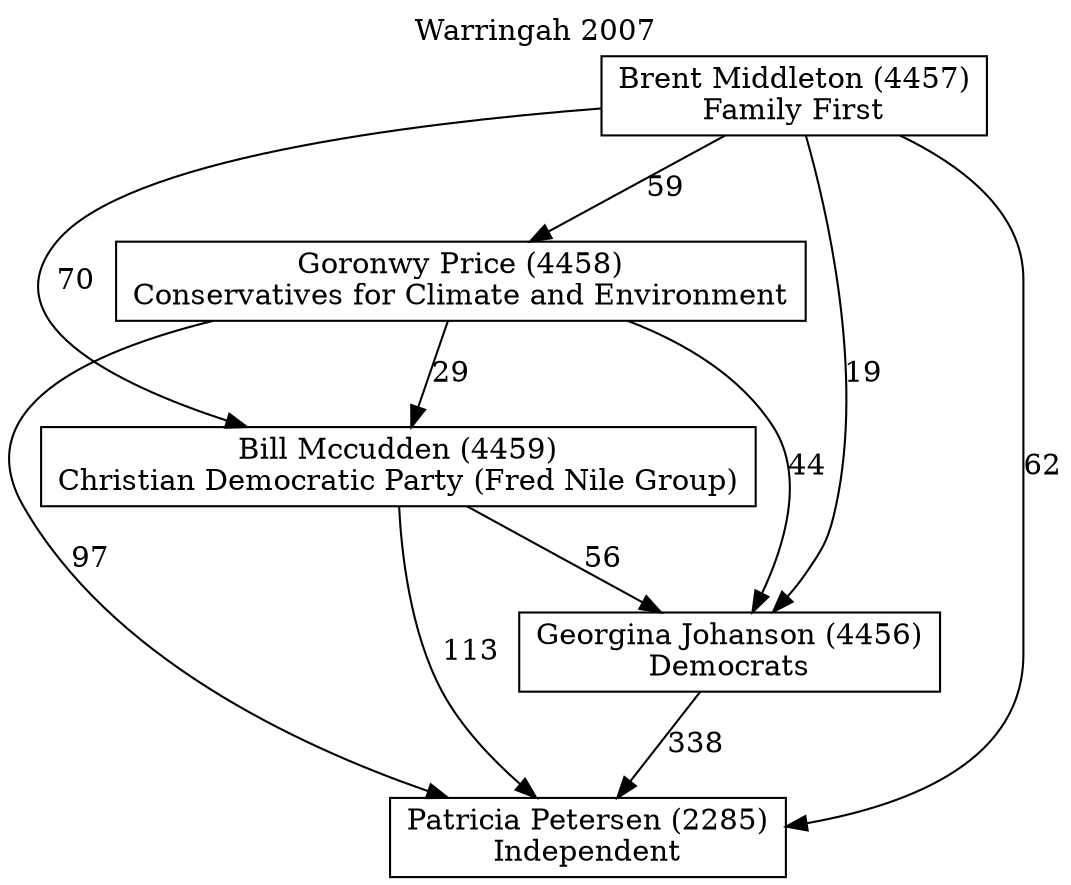 // House preference flow
digraph "Patricia Petersen (2285)_Warringah_2007" {
	graph [label="Warringah 2007" labelloc=t mclimit=10]
	node [shape=box]
	"Patricia Petersen (2285)" [label="Patricia Petersen (2285)
Independent"]
	"Georgina Johanson (4456)" [label="Georgina Johanson (4456)
Democrats"]
	"Bill Mccudden (4459)" [label="Bill Mccudden (4459)
Christian Democratic Party (Fred Nile Group)"]
	"Goronwy Price (4458)" [label="Goronwy Price (4458)
Conservatives for Climate and Environment"]
	"Brent Middleton (4457)" [label="Brent Middleton (4457)
Family First"]
	"Georgina Johanson (4456)" -> "Patricia Petersen (2285)" [label=338]
	"Bill Mccudden (4459)" -> "Georgina Johanson (4456)" [label=56]
	"Goronwy Price (4458)" -> "Bill Mccudden (4459)" [label=29]
	"Brent Middleton (4457)" -> "Goronwy Price (4458)" [label=59]
	"Bill Mccudden (4459)" -> "Patricia Petersen (2285)" [label=113]
	"Goronwy Price (4458)" -> "Patricia Petersen (2285)" [label=97]
	"Brent Middleton (4457)" -> "Patricia Petersen (2285)" [label=62]
	"Brent Middleton (4457)" -> "Bill Mccudden (4459)" [label=70]
	"Goronwy Price (4458)" -> "Georgina Johanson (4456)" [label=44]
	"Brent Middleton (4457)" -> "Georgina Johanson (4456)" [label=19]
}
